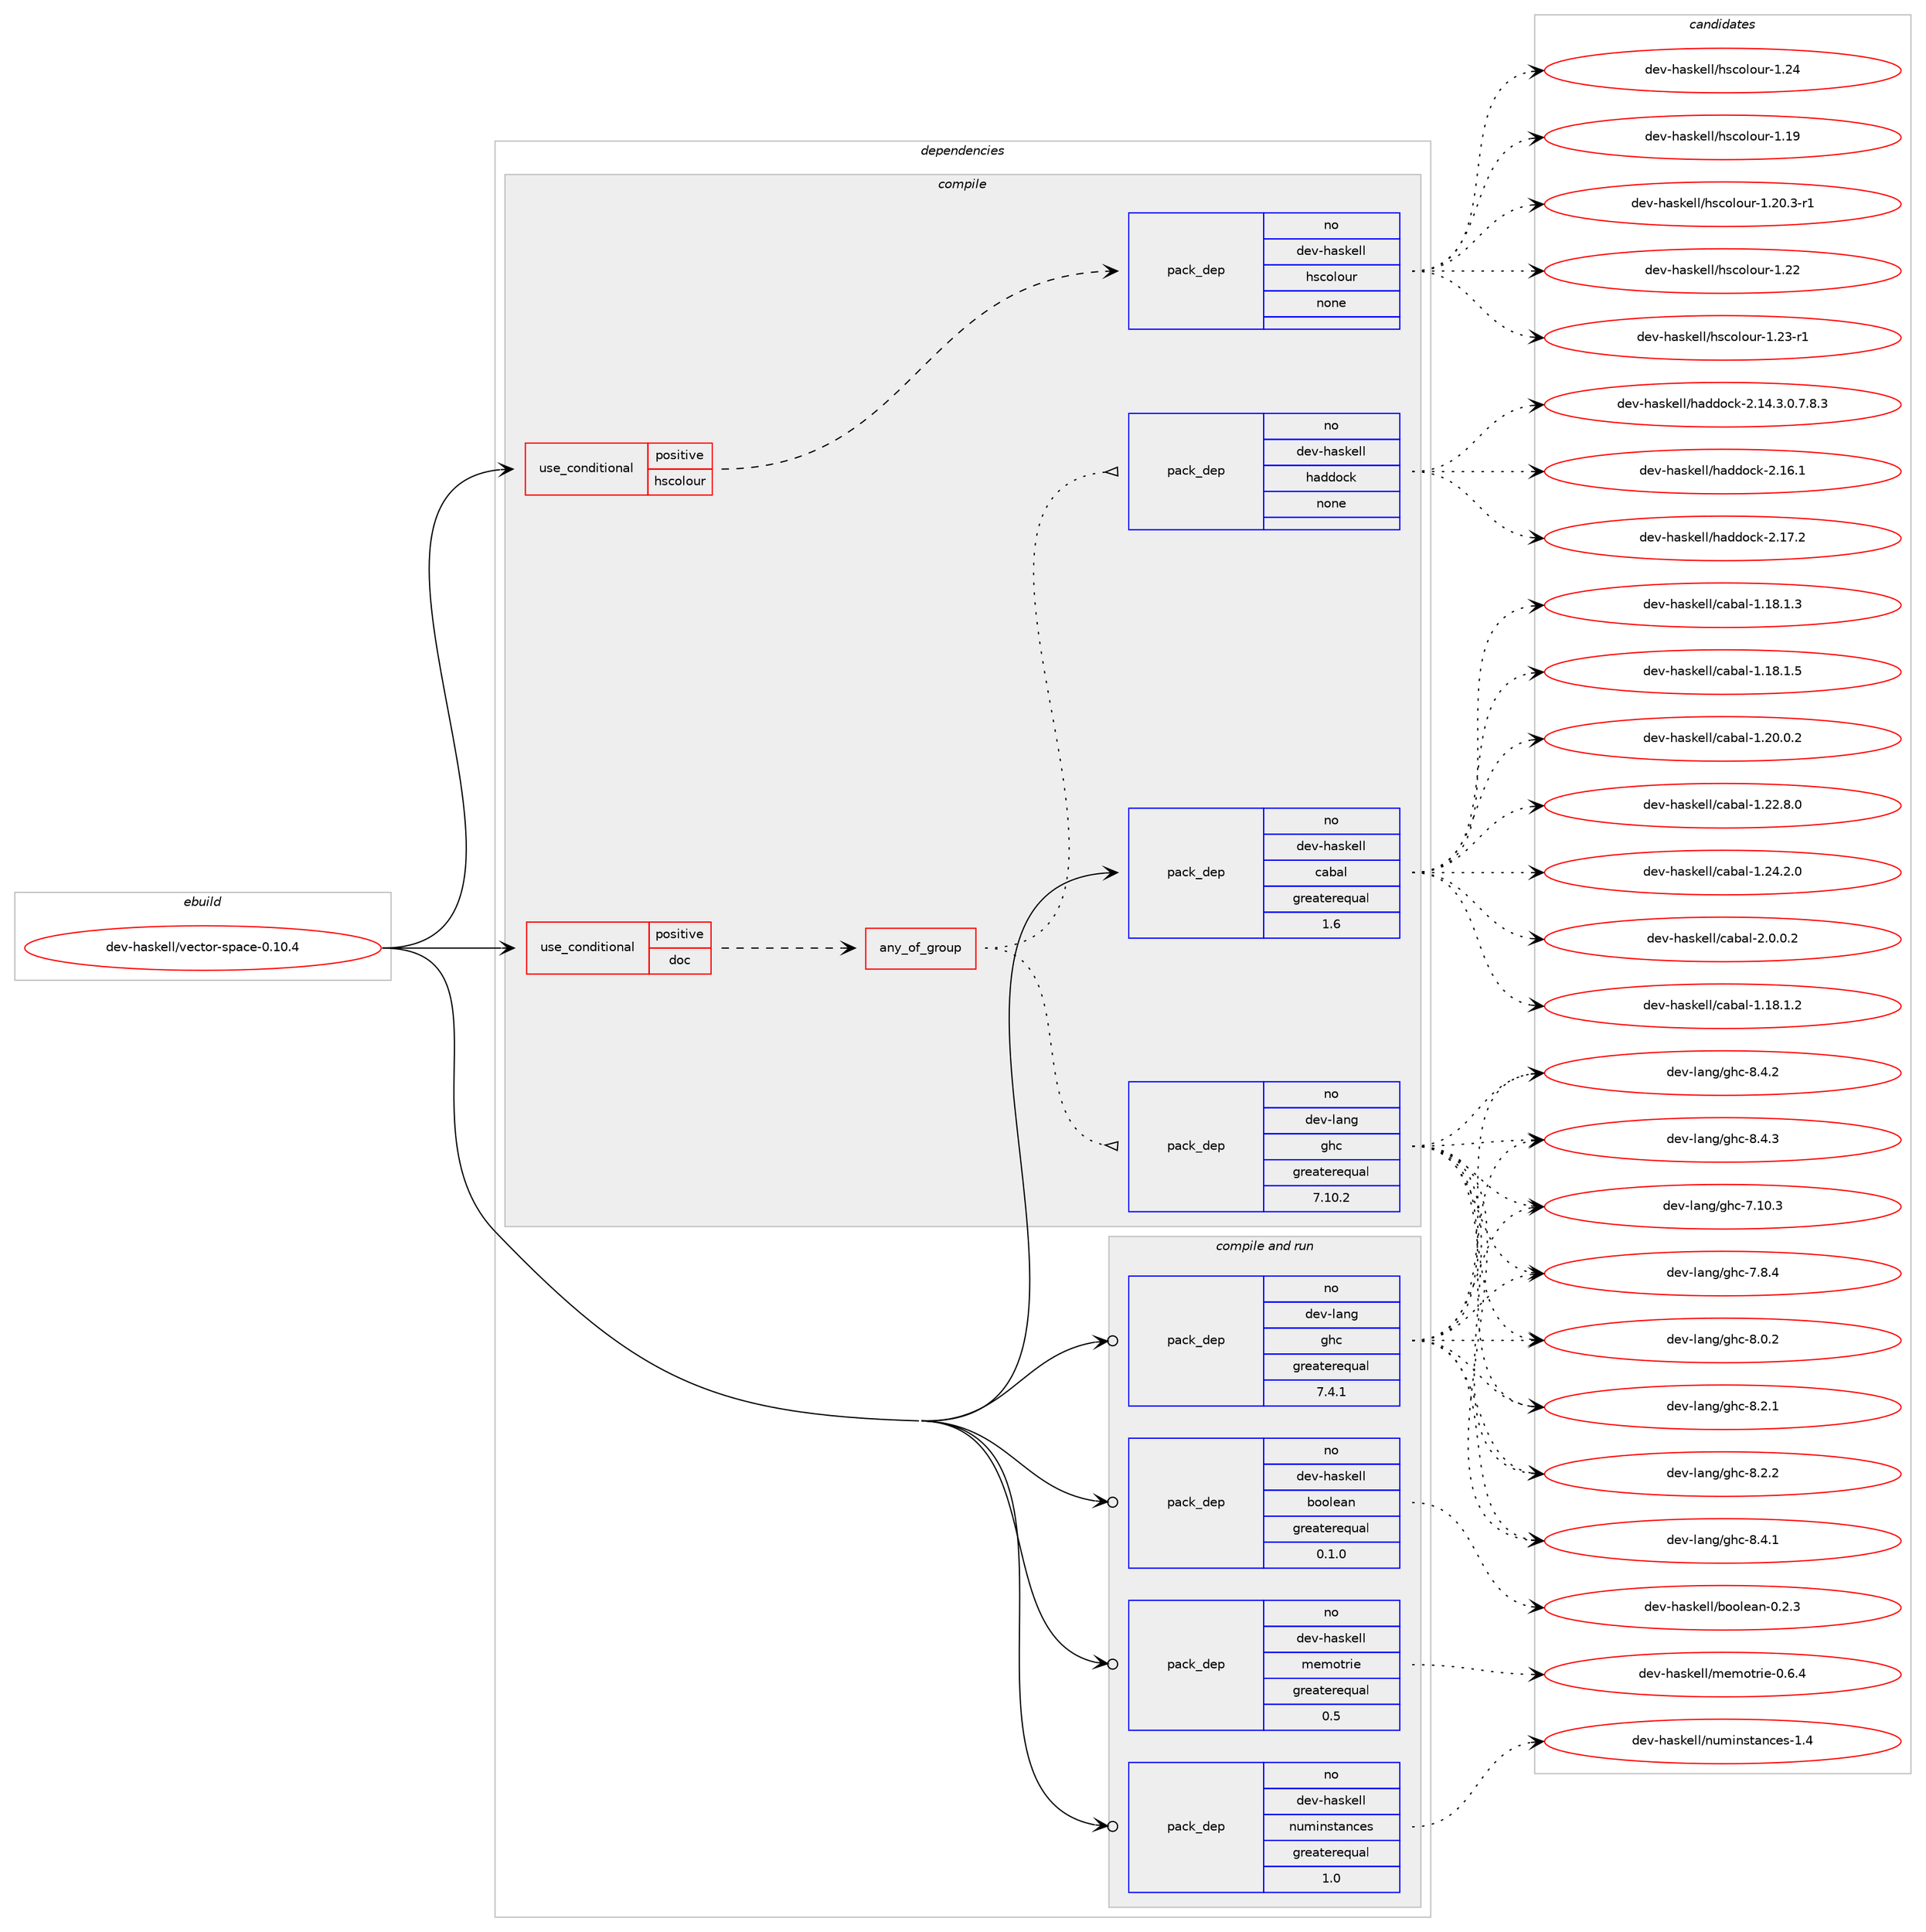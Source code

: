 digraph prolog {

# *************
# Graph options
# *************

newrank=true;
concentrate=true;
compound=true;
graph [rankdir=LR,fontname=Helvetica,fontsize=10,ranksep=1.5];#, ranksep=2.5, nodesep=0.2];
edge  [arrowhead=vee];
node  [fontname=Helvetica,fontsize=10];

# **********
# The ebuild
# **********

subgraph cluster_leftcol {
color=gray;
rank=same;
label=<<i>ebuild</i>>;
id [label="dev-haskell/vector-space-0.10.4", color=red, width=4, href="../dev-haskell/vector-space-0.10.4.svg"];
}

# ****************
# The dependencies
# ****************

subgraph cluster_midcol {
color=gray;
label=<<i>dependencies</i>>;
subgraph cluster_compile {
fillcolor="#eeeeee";
style=filled;
label=<<i>compile</i>>;
subgraph cond361972 {
dependency1347089 [label=<<TABLE BORDER="0" CELLBORDER="1" CELLSPACING="0" CELLPADDING="4"><TR><TD ROWSPAN="3" CELLPADDING="10">use_conditional</TD></TR><TR><TD>positive</TD></TR><TR><TD>doc</TD></TR></TABLE>>, shape=none, color=red];
subgraph any21746 {
dependency1347090 [label=<<TABLE BORDER="0" CELLBORDER="1" CELLSPACING="0" CELLPADDING="4"><TR><TD CELLPADDING="10">any_of_group</TD></TR></TABLE>>, shape=none, color=red];subgraph pack962819 {
dependency1347091 [label=<<TABLE BORDER="0" CELLBORDER="1" CELLSPACING="0" CELLPADDING="4" WIDTH="220"><TR><TD ROWSPAN="6" CELLPADDING="30">pack_dep</TD></TR><TR><TD WIDTH="110">no</TD></TR><TR><TD>dev-haskell</TD></TR><TR><TD>haddock</TD></TR><TR><TD>none</TD></TR><TR><TD></TD></TR></TABLE>>, shape=none, color=blue];
}
dependency1347090:e -> dependency1347091:w [weight=20,style="dotted",arrowhead="oinv"];
subgraph pack962820 {
dependency1347092 [label=<<TABLE BORDER="0" CELLBORDER="1" CELLSPACING="0" CELLPADDING="4" WIDTH="220"><TR><TD ROWSPAN="6" CELLPADDING="30">pack_dep</TD></TR><TR><TD WIDTH="110">no</TD></TR><TR><TD>dev-lang</TD></TR><TR><TD>ghc</TD></TR><TR><TD>greaterequal</TD></TR><TR><TD>7.10.2</TD></TR></TABLE>>, shape=none, color=blue];
}
dependency1347090:e -> dependency1347092:w [weight=20,style="dotted",arrowhead="oinv"];
}
dependency1347089:e -> dependency1347090:w [weight=20,style="dashed",arrowhead="vee"];
}
id:e -> dependency1347089:w [weight=20,style="solid",arrowhead="vee"];
subgraph cond361973 {
dependency1347093 [label=<<TABLE BORDER="0" CELLBORDER="1" CELLSPACING="0" CELLPADDING="4"><TR><TD ROWSPAN="3" CELLPADDING="10">use_conditional</TD></TR><TR><TD>positive</TD></TR><TR><TD>hscolour</TD></TR></TABLE>>, shape=none, color=red];
subgraph pack962821 {
dependency1347094 [label=<<TABLE BORDER="0" CELLBORDER="1" CELLSPACING="0" CELLPADDING="4" WIDTH="220"><TR><TD ROWSPAN="6" CELLPADDING="30">pack_dep</TD></TR><TR><TD WIDTH="110">no</TD></TR><TR><TD>dev-haskell</TD></TR><TR><TD>hscolour</TD></TR><TR><TD>none</TD></TR><TR><TD></TD></TR></TABLE>>, shape=none, color=blue];
}
dependency1347093:e -> dependency1347094:w [weight=20,style="dashed",arrowhead="vee"];
}
id:e -> dependency1347093:w [weight=20,style="solid",arrowhead="vee"];
subgraph pack962822 {
dependency1347095 [label=<<TABLE BORDER="0" CELLBORDER="1" CELLSPACING="0" CELLPADDING="4" WIDTH="220"><TR><TD ROWSPAN="6" CELLPADDING="30">pack_dep</TD></TR><TR><TD WIDTH="110">no</TD></TR><TR><TD>dev-haskell</TD></TR><TR><TD>cabal</TD></TR><TR><TD>greaterequal</TD></TR><TR><TD>1.6</TD></TR></TABLE>>, shape=none, color=blue];
}
id:e -> dependency1347095:w [weight=20,style="solid",arrowhead="vee"];
}
subgraph cluster_compileandrun {
fillcolor="#eeeeee";
style=filled;
label=<<i>compile and run</i>>;
subgraph pack962823 {
dependency1347096 [label=<<TABLE BORDER="0" CELLBORDER="1" CELLSPACING="0" CELLPADDING="4" WIDTH="220"><TR><TD ROWSPAN="6" CELLPADDING="30">pack_dep</TD></TR><TR><TD WIDTH="110">no</TD></TR><TR><TD>dev-haskell</TD></TR><TR><TD>boolean</TD></TR><TR><TD>greaterequal</TD></TR><TR><TD>0.1.0</TD></TR></TABLE>>, shape=none, color=blue];
}
id:e -> dependency1347096:w [weight=20,style="solid",arrowhead="odotvee"];
subgraph pack962824 {
dependency1347097 [label=<<TABLE BORDER="0" CELLBORDER="1" CELLSPACING="0" CELLPADDING="4" WIDTH="220"><TR><TD ROWSPAN="6" CELLPADDING="30">pack_dep</TD></TR><TR><TD WIDTH="110">no</TD></TR><TR><TD>dev-haskell</TD></TR><TR><TD>memotrie</TD></TR><TR><TD>greaterequal</TD></TR><TR><TD>0.5</TD></TR></TABLE>>, shape=none, color=blue];
}
id:e -> dependency1347097:w [weight=20,style="solid",arrowhead="odotvee"];
subgraph pack962825 {
dependency1347098 [label=<<TABLE BORDER="0" CELLBORDER="1" CELLSPACING="0" CELLPADDING="4" WIDTH="220"><TR><TD ROWSPAN="6" CELLPADDING="30">pack_dep</TD></TR><TR><TD WIDTH="110">no</TD></TR><TR><TD>dev-haskell</TD></TR><TR><TD>numinstances</TD></TR><TR><TD>greaterequal</TD></TR><TR><TD>1.0</TD></TR></TABLE>>, shape=none, color=blue];
}
id:e -> dependency1347098:w [weight=20,style="solid",arrowhead="odotvee"];
subgraph pack962826 {
dependency1347099 [label=<<TABLE BORDER="0" CELLBORDER="1" CELLSPACING="0" CELLPADDING="4" WIDTH="220"><TR><TD ROWSPAN="6" CELLPADDING="30">pack_dep</TD></TR><TR><TD WIDTH="110">no</TD></TR><TR><TD>dev-lang</TD></TR><TR><TD>ghc</TD></TR><TR><TD>greaterequal</TD></TR><TR><TD>7.4.1</TD></TR></TABLE>>, shape=none, color=blue];
}
id:e -> dependency1347099:w [weight=20,style="solid",arrowhead="odotvee"];
}
subgraph cluster_run {
fillcolor="#eeeeee";
style=filled;
label=<<i>run</i>>;
}
}

# **************
# The candidates
# **************

subgraph cluster_choices {
rank=same;
color=gray;
label=<<i>candidates</i>>;

subgraph choice962819 {
color=black;
nodesep=1;
choice1001011184510497115107101108108471049710010011199107455046495246514648465546564651 [label="dev-haskell/haddock-2.14.3.0.7.8.3", color=red, width=4,href="../dev-haskell/haddock-2.14.3.0.7.8.3.svg"];
choice100101118451049711510710110810847104971001001119910745504649544649 [label="dev-haskell/haddock-2.16.1", color=red, width=4,href="../dev-haskell/haddock-2.16.1.svg"];
choice100101118451049711510710110810847104971001001119910745504649554650 [label="dev-haskell/haddock-2.17.2", color=red, width=4,href="../dev-haskell/haddock-2.17.2.svg"];
dependency1347091:e -> choice1001011184510497115107101108108471049710010011199107455046495246514648465546564651:w [style=dotted,weight="100"];
dependency1347091:e -> choice100101118451049711510710110810847104971001001119910745504649544649:w [style=dotted,weight="100"];
dependency1347091:e -> choice100101118451049711510710110810847104971001001119910745504649554650:w [style=dotted,weight="100"];
}
subgraph choice962820 {
color=black;
nodesep=1;
choice1001011184510897110103471031049945554649484651 [label="dev-lang/ghc-7.10.3", color=red, width=4,href="../dev-lang/ghc-7.10.3.svg"];
choice10010111845108971101034710310499455546564652 [label="dev-lang/ghc-7.8.4", color=red, width=4,href="../dev-lang/ghc-7.8.4.svg"];
choice10010111845108971101034710310499455646484650 [label="dev-lang/ghc-8.0.2", color=red, width=4,href="../dev-lang/ghc-8.0.2.svg"];
choice10010111845108971101034710310499455646504649 [label="dev-lang/ghc-8.2.1", color=red, width=4,href="../dev-lang/ghc-8.2.1.svg"];
choice10010111845108971101034710310499455646504650 [label="dev-lang/ghc-8.2.2", color=red, width=4,href="../dev-lang/ghc-8.2.2.svg"];
choice10010111845108971101034710310499455646524649 [label="dev-lang/ghc-8.4.1", color=red, width=4,href="../dev-lang/ghc-8.4.1.svg"];
choice10010111845108971101034710310499455646524650 [label="dev-lang/ghc-8.4.2", color=red, width=4,href="../dev-lang/ghc-8.4.2.svg"];
choice10010111845108971101034710310499455646524651 [label="dev-lang/ghc-8.4.3", color=red, width=4,href="../dev-lang/ghc-8.4.3.svg"];
dependency1347092:e -> choice1001011184510897110103471031049945554649484651:w [style=dotted,weight="100"];
dependency1347092:e -> choice10010111845108971101034710310499455546564652:w [style=dotted,weight="100"];
dependency1347092:e -> choice10010111845108971101034710310499455646484650:w [style=dotted,weight="100"];
dependency1347092:e -> choice10010111845108971101034710310499455646504649:w [style=dotted,weight="100"];
dependency1347092:e -> choice10010111845108971101034710310499455646504650:w [style=dotted,weight="100"];
dependency1347092:e -> choice10010111845108971101034710310499455646524649:w [style=dotted,weight="100"];
dependency1347092:e -> choice10010111845108971101034710310499455646524650:w [style=dotted,weight="100"];
dependency1347092:e -> choice10010111845108971101034710310499455646524651:w [style=dotted,weight="100"];
}
subgraph choice962821 {
color=black;
nodesep=1;
choice100101118451049711510710110810847104115991111081111171144549464957 [label="dev-haskell/hscolour-1.19", color=red, width=4,href="../dev-haskell/hscolour-1.19.svg"];
choice10010111845104971151071011081084710411599111108111117114454946504846514511449 [label="dev-haskell/hscolour-1.20.3-r1", color=red, width=4,href="../dev-haskell/hscolour-1.20.3-r1.svg"];
choice100101118451049711510710110810847104115991111081111171144549465050 [label="dev-haskell/hscolour-1.22", color=red, width=4,href="../dev-haskell/hscolour-1.22.svg"];
choice1001011184510497115107101108108471041159911110811111711445494650514511449 [label="dev-haskell/hscolour-1.23-r1", color=red, width=4,href="../dev-haskell/hscolour-1.23-r1.svg"];
choice100101118451049711510710110810847104115991111081111171144549465052 [label="dev-haskell/hscolour-1.24", color=red, width=4,href="../dev-haskell/hscolour-1.24.svg"];
dependency1347094:e -> choice100101118451049711510710110810847104115991111081111171144549464957:w [style=dotted,weight="100"];
dependency1347094:e -> choice10010111845104971151071011081084710411599111108111117114454946504846514511449:w [style=dotted,weight="100"];
dependency1347094:e -> choice100101118451049711510710110810847104115991111081111171144549465050:w [style=dotted,weight="100"];
dependency1347094:e -> choice1001011184510497115107101108108471041159911110811111711445494650514511449:w [style=dotted,weight="100"];
dependency1347094:e -> choice100101118451049711510710110810847104115991111081111171144549465052:w [style=dotted,weight="100"];
}
subgraph choice962822 {
color=black;
nodesep=1;
choice10010111845104971151071011081084799979897108454946495646494650 [label="dev-haskell/cabal-1.18.1.2", color=red, width=4,href="../dev-haskell/cabal-1.18.1.2.svg"];
choice10010111845104971151071011081084799979897108454946495646494651 [label="dev-haskell/cabal-1.18.1.3", color=red, width=4,href="../dev-haskell/cabal-1.18.1.3.svg"];
choice10010111845104971151071011081084799979897108454946495646494653 [label="dev-haskell/cabal-1.18.1.5", color=red, width=4,href="../dev-haskell/cabal-1.18.1.5.svg"];
choice10010111845104971151071011081084799979897108454946504846484650 [label="dev-haskell/cabal-1.20.0.2", color=red, width=4,href="../dev-haskell/cabal-1.20.0.2.svg"];
choice10010111845104971151071011081084799979897108454946505046564648 [label="dev-haskell/cabal-1.22.8.0", color=red, width=4,href="../dev-haskell/cabal-1.22.8.0.svg"];
choice10010111845104971151071011081084799979897108454946505246504648 [label="dev-haskell/cabal-1.24.2.0", color=red, width=4,href="../dev-haskell/cabal-1.24.2.0.svg"];
choice100101118451049711510710110810847999798971084550464846484650 [label="dev-haskell/cabal-2.0.0.2", color=red, width=4,href="../dev-haskell/cabal-2.0.0.2.svg"];
dependency1347095:e -> choice10010111845104971151071011081084799979897108454946495646494650:w [style=dotted,weight="100"];
dependency1347095:e -> choice10010111845104971151071011081084799979897108454946495646494651:w [style=dotted,weight="100"];
dependency1347095:e -> choice10010111845104971151071011081084799979897108454946495646494653:w [style=dotted,weight="100"];
dependency1347095:e -> choice10010111845104971151071011081084799979897108454946504846484650:w [style=dotted,weight="100"];
dependency1347095:e -> choice10010111845104971151071011081084799979897108454946505046564648:w [style=dotted,weight="100"];
dependency1347095:e -> choice10010111845104971151071011081084799979897108454946505246504648:w [style=dotted,weight="100"];
dependency1347095:e -> choice100101118451049711510710110810847999798971084550464846484650:w [style=dotted,weight="100"];
}
subgraph choice962823 {
color=black;
nodesep=1;
choice1001011184510497115107101108108479811111110810197110454846504651 [label="dev-haskell/boolean-0.2.3", color=red, width=4,href="../dev-haskell/boolean-0.2.3.svg"];
dependency1347096:e -> choice1001011184510497115107101108108479811111110810197110454846504651:w [style=dotted,weight="100"];
}
subgraph choice962824 {
color=black;
nodesep=1;
choice100101118451049711510710110810847109101109111116114105101454846544652 [label="dev-haskell/memotrie-0.6.4", color=red, width=4,href="../dev-haskell/memotrie-0.6.4.svg"];
dependency1347097:e -> choice100101118451049711510710110810847109101109111116114105101454846544652:w [style=dotted,weight="100"];
}
subgraph choice962825 {
color=black;
nodesep=1;
choice100101118451049711510710110810847110117109105110115116971109910111545494652 [label="dev-haskell/numinstances-1.4", color=red, width=4,href="../dev-haskell/numinstances-1.4.svg"];
dependency1347098:e -> choice100101118451049711510710110810847110117109105110115116971109910111545494652:w [style=dotted,weight="100"];
}
subgraph choice962826 {
color=black;
nodesep=1;
choice1001011184510897110103471031049945554649484651 [label="dev-lang/ghc-7.10.3", color=red, width=4,href="../dev-lang/ghc-7.10.3.svg"];
choice10010111845108971101034710310499455546564652 [label="dev-lang/ghc-7.8.4", color=red, width=4,href="../dev-lang/ghc-7.8.4.svg"];
choice10010111845108971101034710310499455646484650 [label="dev-lang/ghc-8.0.2", color=red, width=4,href="../dev-lang/ghc-8.0.2.svg"];
choice10010111845108971101034710310499455646504649 [label="dev-lang/ghc-8.2.1", color=red, width=4,href="../dev-lang/ghc-8.2.1.svg"];
choice10010111845108971101034710310499455646504650 [label="dev-lang/ghc-8.2.2", color=red, width=4,href="../dev-lang/ghc-8.2.2.svg"];
choice10010111845108971101034710310499455646524649 [label="dev-lang/ghc-8.4.1", color=red, width=4,href="../dev-lang/ghc-8.4.1.svg"];
choice10010111845108971101034710310499455646524650 [label="dev-lang/ghc-8.4.2", color=red, width=4,href="../dev-lang/ghc-8.4.2.svg"];
choice10010111845108971101034710310499455646524651 [label="dev-lang/ghc-8.4.3", color=red, width=4,href="../dev-lang/ghc-8.4.3.svg"];
dependency1347099:e -> choice1001011184510897110103471031049945554649484651:w [style=dotted,weight="100"];
dependency1347099:e -> choice10010111845108971101034710310499455546564652:w [style=dotted,weight="100"];
dependency1347099:e -> choice10010111845108971101034710310499455646484650:w [style=dotted,weight="100"];
dependency1347099:e -> choice10010111845108971101034710310499455646504649:w [style=dotted,weight="100"];
dependency1347099:e -> choice10010111845108971101034710310499455646504650:w [style=dotted,weight="100"];
dependency1347099:e -> choice10010111845108971101034710310499455646524649:w [style=dotted,weight="100"];
dependency1347099:e -> choice10010111845108971101034710310499455646524650:w [style=dotted,weight="100"];
dependency1347099:e -> choice10010111845108971101034710310499455646524651:w [style=dotted,weight="100"];
}
}

}

